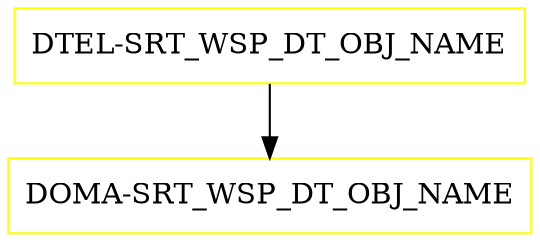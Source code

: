 digraph G {
  "DTEL-SRT_WSP_DT_OBJ_NAME" [shape=box,color=yellow];
  "DOMA-SRT_WSP_DT_OBJ_NAME" [shape=box,color=yellow,URL="./DOMA_SRT_WSP_DT_OBJ_NAME.html"];
  "DTEL-SRT_WSP_DT_OBJ_NAME" -> "DOMA-SRT_WSP_DT_OBJ_NAME";
}
